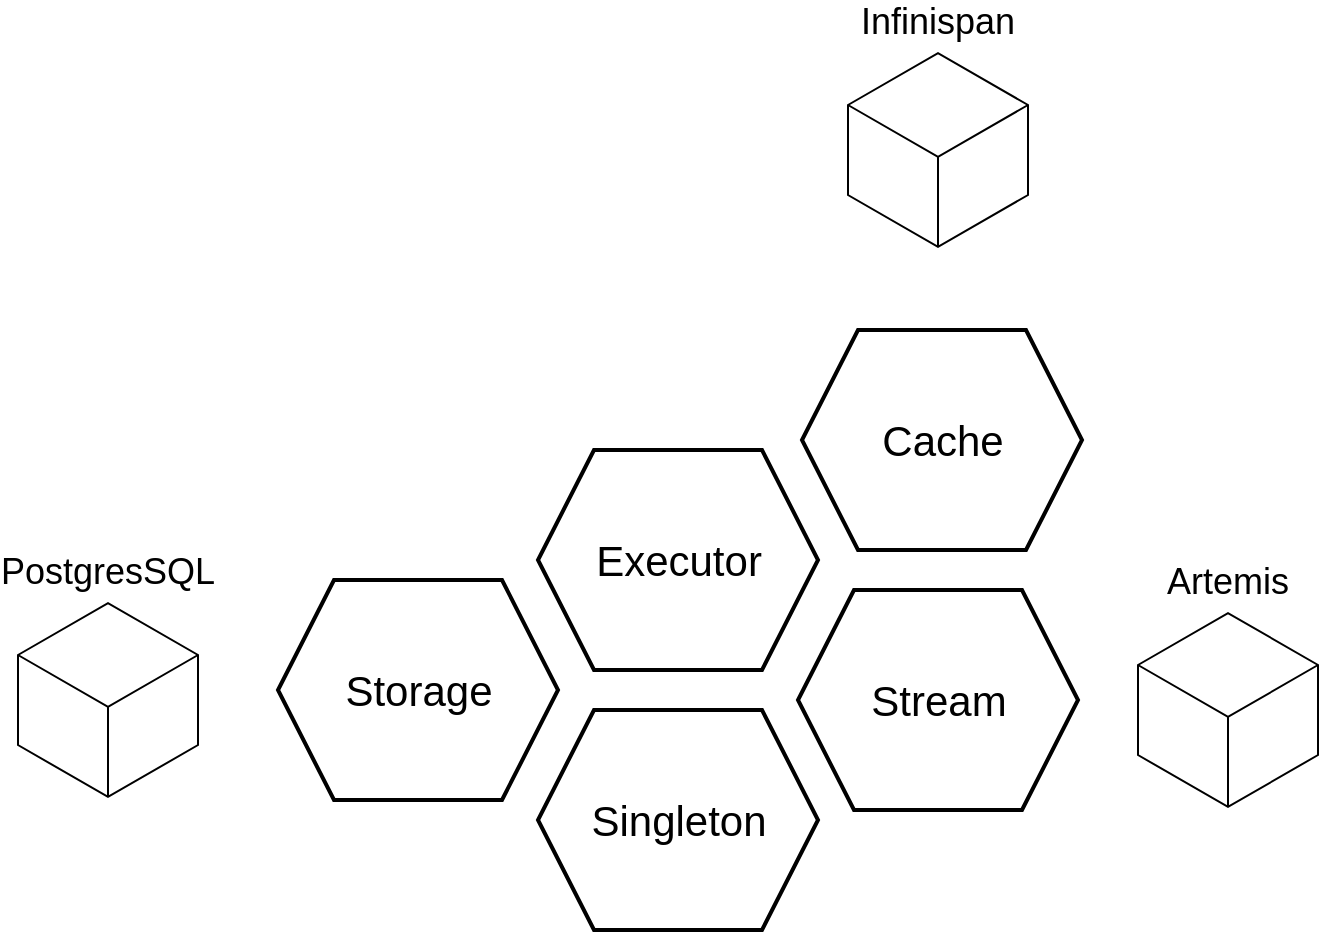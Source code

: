 <mxfile version="11.0.4" type="github"><diagram id="CyI9E9FNn-OCksgtm5Av" name="Page-1"><mxGraphModel dx="960" dy="734" grid="1" gridSize="10" guides="1" tooltips="1" connect="1" arrows="1" fold="1" page="1" pageScale="1" pageWidth="850" pageHeight="1100" math="0" shadow="0"><root><mxCell id="0"/><mxCell id="1" parent="0"/><mxCell id="tmdcVelncQNpDfJvKmhi-2" value="Executor" style="verticalLabelPosition=middle;verticalAlign=middle;html=1;strokeWidth=2;shape=hexagon;perimeter=hexagonPerimeter2;arcSize=6;size=0.2;labelPosition=center;align=center;fontSize=21;" vertex="1" parent="1"><mxGeometry x="330" y="330" width="140" height="110" as="geometry"/></mxCell><mxCell id="tmdcVelncQNpDfJvKmhi-3" value="Singleton" style="verticalLabelPosition=middle;verticalAlign=middle;html=1;strokeWidth=2;shape=hexagon;perimeter=hexagonPerimeter2;arcSize=6;size=0.2;labelPosition=center;align=center;fontSize=21;" vertex="1" parent="1"><mxGeometry x="330" y="460" width="140" height="110" as="geometry"/></mxCell><mxCell id="tmdcVelncQNpDfJvKmhi-4" value="Stream" style="verticalLabelPosition=middle;verticalAlign=middle;html=1;strokeWidth=2;shape=hexagon;perimeter=hexagonPerimeter2;arcSize=6;size=0.2;labelPosition=center;align=center;fontSize=21;" vertex="1" parent="1"><mxGeometry x="460" y="400" width="140" height="110" as="geometry"/></mxCell><mxCell id="tmdcVelncQNpDfJvKmhi-5" value="Cache" style="verticalLabelPosition=middle;verticalAlign=middle;html=1;strokeWidth=2;shape=hexagon;perimeter=hexagonPerimeter2;arcSize=6;size=0.2;labelPosition=center;align=center;fontSize=21;" vertex="1" parent="1"><mxGeometry x="462" y="270" width="140" height="110" as="geometry"/></mxCell><mxCell id="tmdcVelncQNpDfJvKmhi-6" value="Storage" style="verticalLabelPosition=middle;verticalAlign=middle;html=1;strokeWidth=2;shape=hexagon;perimeter=hexagonPerimeter2;arcSize=6;size=0.2;labelPosition=center;align=center;fontSize=21;" vertex="1" parent="1"><mxGeometry x="200" y="395" width="140" height="110" as="geometry"/></mxCell><mxCell id="tmdcVelncQNpDfJvKmhi-8" value="Infinispan" style="html=1;whiteSpace=wrap;aspect=fixed;shape=isoCube;backgroundOutline=1;fontSize=18;verticalAlign=bottom;labelPosition=center;verticalLabelPosition=top;align=center;" vertex="1" parent="1"><mxGeometry x="485" y="130" width="90" height="100" as="geometry"/></mxCell><mxCell id="tmdcVelncQNpDfJvKmhi-9" value="Artemis" style="html=1;whiteSpace=wrap;aspect=fixed;shape=isoCube;backgroundOutline=1;fontSize=18;verticalAlign=bottom;labelPosition=center;verticalLabelPosition=top;align=center;" vertex="1" parent="1"><mxGeometry x="630" y="410" width="90" height="100" as="geometry"/></mxCell><mxCell id="tmdcVelncQNpDfJvKmhi-10" value="PostgresSQL" style="html=1;whiteSpace=wrap;aspect=fixed;shape=isoCube;backgroundOutline=1;fontSize=18;verticalAlign=bottom;labelPosition=center;verticalLabelPosition=top;align=center;" vertex="1" parent="1"><mxGeometry x="70" y="405" width="90" height="100" as="geometry"/></mxCell></root></mxGraphModel></diagram></mxfile>
